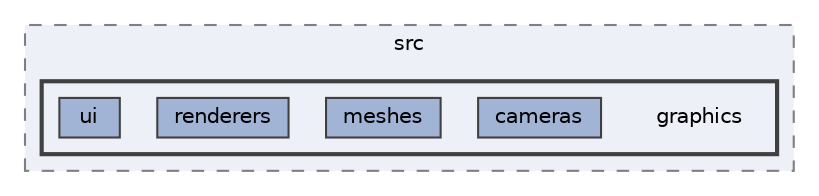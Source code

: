 digraph "engine/src/graphics"
{
 // LATEX_PDF_SIZE
  bgcolor="transparent";
  edge [fontname=Helvetica,fontsize=10,labelfontname=Helvetica,labelfontsize=10];
  node [fontname=Helvetica,fontsize=10,shape=box,height=0.2,width=0.4];
  compound=true
  subgraph clusterdir_3d9126aa00c041bc0b8f859d1965a0f4 {
    graph [ bgcolor="#edf0f7", pencolor="grey50", label="src", fontname=Helvetica,fontsize=10 style="filled,dashed", URL="dir_3d9126aa00c041bc0b8f859d1965a0f4.html",tooltip=""]
  subgraph clusterdir_d7958bfcefb379efaec3d62a179a1d24 {
    graph [ bgcolor="#edf0f7", pencolor="grey25", label="", fontname=Helvetica,fontsize=10 style="filled,bold", URL="dir_d7958bfcefb379efaec3d62a179a1d24.html",tooltip=""]
    dir_d7958bfcefb379efaec3d62a179a1d24 [shape=plaintext, label="graphics"];
  dir_c8da6ed00ae71b6406e1d7a8a240caf3 [label="cameras", fillcolor="#a2b4d6", color="grey25", style="filled", URL="dir_c8da6ed00ae71b6406e1d7a8a240caf3.html",tooltip=""];
  dir_c5171e7f85ba72c2ffd97fe69ee59950 [label="meshes", fillcolor="#a2b4d6", color="grey25", style="filled", URL="dir_c5171e7f85ba72c2ffd97fe69ee59950.html",tooltip=""];
  dir_295571dfb7c16068f814d7b84f22964d [label="renderers", fillcolor="#a2b4d6", color="grey25", style="filled", URL="dir_295571dfb7c16068f814d7b84f22964d.html",tooltip=""];
  dir_22ca0181e2dd81a8a004b3d840027675 [label="ui", fillcolor="#a2b4d6", color="grey25", style="filled", URL="dir_22ca0181e2dd81a8a004b3d840027675.html",tooltip=""];
  }
  }
}
